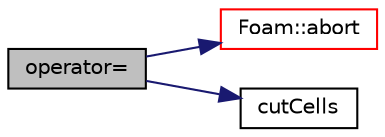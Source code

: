 digraph "operator="
{
  bgcolor="transparent";
  edge [fontname="Helvetica",fontsize="10",labelfontname="Helvetica",labelfontsize="10"];
  node [fontname="Helvetica",fontsize="10",shape=record];
  rankdir="LR";
  Node100 [label="operator=",height=0.2,width=0.4,color="black", fillcolor="grey75", style="filled", fontcolor="black"];
  Node100 -> Node101 [color="midnightblue",fontsize="10",style="solid",fontname="Helvetica"];
  Node101 [label="Foam::abort",height=0.2,width=0.4,color="red",URL="$a21851.html#a447107a607d03e417307c203fa5fb44b"];
  Node100 -> Node146 [color="midnightblue",fontsize="10",style="solid",fontname="Helvetica"];
  Node146 [label="cutCells",height=0.2,width=0.4,color="black",URL="$a30497.html#a28bbf60ff2d12d42f81049865a662d8e",tooltip="Return List of cells cut by the plane. "];
}
